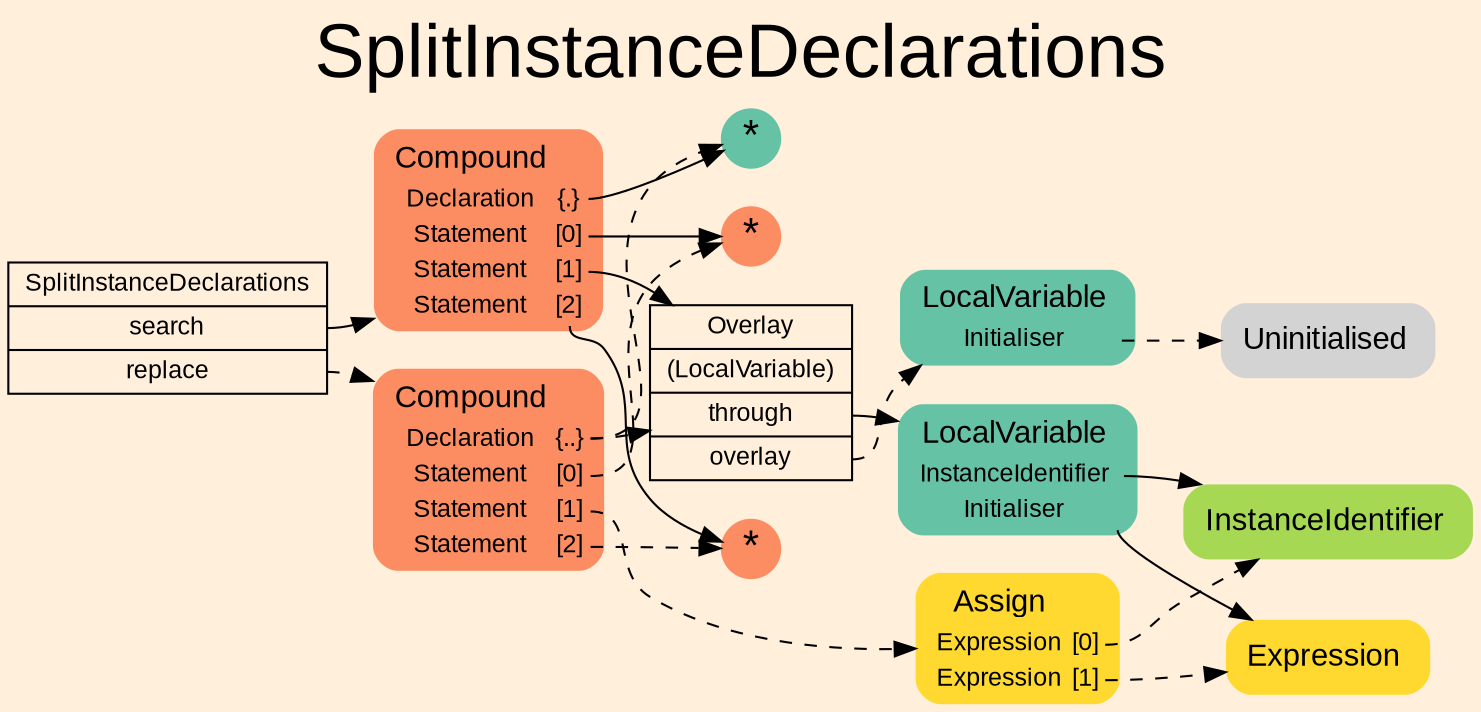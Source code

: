 digraph "SplitInstanceDeclarations" {
label = "SplitInstanceDeclarations"
labelloc = t
fontsize = "36"
graph [
    rankdir = "LR"
    ranksep = 0.3
    bgcolor = antiquewhite1
    color = black
    fontcolor = black
    fontname = "Arial"
];
node [
    fontname = "Arial"
];
edge [
    fontname = "Arial"
];

// -------------------- transformation figure --------------------
// -------- block CR#P29-0 ----------
"CR#P29-0" [
    shape = "record"
    fillcolor = antiquewhite1
    label = "<fixed> SplitInstanceDeclarations | <port0> search | <port1> replace"
    style = "filled"
    fontsize = "12"
    color = black
    fontcolor = black
];

"CR#P29-0":port0 -> "#B-2-460" [
    color = black
    fontcolor = black
];

"CR#P29-0":port1 -> "#B-2-468" [
    style="dashed"
    color = black
    fontcolor = black
];

// -------- block #B-2-460 ----------
"#B-2-460" [
    shape = "plaintext"
    fillcolor = "/set28/2"
    label = <<TABLE BORDER="0" CELLBORDER="0" CELLSPACING="0">
     <TR><TD><FONT POINT-SIZE="15.0">Compound</FONT></TD><TD></TD></TR>
     <TR><TD>Declaration</TD><TD PORT="port0">{.}</TD></TR>
     <TR><TD>Statement</TD><TD PORT="port1">[0]</TD></TR>
     <TR><TD>Statement</TD><TD PORT="port2">[1]</TD></TR>
     <TR><TD>Statement</TD><TD PORT="port3">[2]</TD></TR>
    </TABLE>>
    style = "rounded,filled"
    fontsize = "12"
];

"#B-2-460":port0 -> "#B-2-465" [
    color = black
    fontcolor = black
];

"#B-2-460":port1 -> "#B-2-466" [
    color = black
    fontcolor = black
];

"#B-2-460":port2 -> "#B-2-462" [
    color = black
    fontcolor = black
];

"#B-2-460":port3 -> "#B-2-467" [
    color = black
    fontcolor = black
];

// -------- block #B-2-465 ----------
"#B-2-465" [
    shape = "circle"
    fillcolor = "/set28/1"
    label = <*>
    style = "filled"
    fontsize = "20"
    penwidth = 0.0
    fixedsize = true
    width = 0.4
    height = 0.4
];

// -------- block #B-2-466 ----------
"#B-2-466" [
    shape = "circle"
    fillcolor = "/set28/2"
    label = <*>
    style = "filled"
    fontsize = "20"
    penwidth = 0.0
    fixedsize = true
    width = 0.4
    height = 0.4
];

// -------- block #B-2-462 ----------
"#B-2-462" [
    shape = "record"
    fillcolor = antiquewhite1
    label = "<fixed> Overlay | <port0> (LocalVariable) | <port1> through | <port2> overlay"
    style = "filled"
    fontsize = "12"
    color = black
    fontcolor = black
];

"#B-2-462":port1 -> "#B-2-461" [
    color = black
    fontcolor = black
];

"#B-2-462":port2 -> "#B-2-469" [
    style="dashed"
    color = black
    fontcolor = black
];

// -------- block #B-2-461 ----------
"#B-2-461" [
    shape = "plaintext"
    fillcolor = "/set28/1"
    label = <<TABLE BORDER="0" CELLBORDER="0" CELLSPACING="0">
     <TR><TD><FONT POINT-SIZE="15.0">LocalVariable</FONT></TD><TD></TD></TR>
     <TR><TD>InstanceIdentifier</TD><TD PORT="port0"></TD></TR>
     <TR><TD>Initialiser</TD><TD PORT="port1"></TD></TR>
    </TABLE>>
    style = "rounded,filled"
    fontsize = "12"
];

"#B-2-461":port0 -> "#B-2-463" [
    color = black
    fontcolor = black
];

"#B-2-461":port1 -> "#B-2-464" [
    color = black
    fontcolor = black
];

// -------- block #B-2-463 ----------
"#B-2-463" [
    shape = "plaintext"
    fillcolor = "/set28/5"
    label = <<TABLE BORDER="0" CELLBORDER="0" CELLSPACING="0">
     <TR><TD><FONT POINT-SIZE="15.0">InstanceIdentifier</FONT></TD><TD></TD></TR>
    </TABLE>>
    style = "rounded,filled"
    fontsize = "12"
];

// -------- block #B-2-464 ----------
"#B-2-464" [
    shape = "plaintext"
    fillcolor = "/set28/6"
    label = <<TABLE BORDER="0" CELLBORDER="0" CELLSPACING="0">
     <TR><TD><FONT POINT-SIZE="15.0">Expression</FONT></TD><TD></TD></TR>
    </TABLE>>
    style = "rounded,filled"
    fontsize = "12"
];

// -------- block #B-2-469 ----------
"#B-2-469" [
    shape = "plaintext"
    fillcolor = "/set28/1"
    label = <<TABLE BORDER="0" CELLBORDER="0" CELLSPACING="0">
     <TR><TD><FONT POINT-SIZE="15.0">LocalVariable</FONT></TD><TD></TD></TR>
     <TR><TD>Initialiser</TD><TD PORT="port0"></TD></TR>
    </TABLE>>
    style = "rounded,filled"
    fontsize = "12"
];

"#B-2-469":port0 -> "#B-2-470" [
    style="dashed"
    color = black
    fontcolor = black
];

// -------- block #B-2-470 ----------
"#B-2-470" [
    shape = "plaintext"
    label = <<TABLE BORDER="0" CELLBORDER="0" CELLSPACING="0">
     <TR><TD><FONT POINT-SIZE="15.0">Uninitialised</FONT></TD><TD></TD></TR>
    </TABLE>>
    style = "rounded,filled"
    fontsize = "12"
];

// -------- block #B-2-467 ----------
"#B-2-467" [
    shape = "circle"
    fillcolor = "/set28/2"
    label = <*>
    style = "filled"
    fontsize = "20"
    penwidth = 0.0
    fixedsize = true
    width = 0.4
    height = 0.4
];

// -------- block #B-2-468 ----------
"#B-2-468" [
    shape = "plaintext"
    fillcolor = "/set28/2"
    label = <<TABLE BORDER="0" CELLBORDER="0" CELLSPACING="0">
     <TR><TD><FONT POINT-SIZE="15.0">Compound</FONT></TD><TD></TD></TR>
     <TR><TD>Declaration</TD><TD PORT="port0">{..}</TD></TR>
     <TR><TD>Statement</TD><TD PORT="port1">[0]</TD></TR>
     <TR><TD>Statement</TD><TD PORT="port2">[1]</TD></TR>
     <TR><TD>Statement</TD><TD PORT="port3">[2]</TD></TR>
    </TABLE>>
    style = "rounded,filled"
    fontsize = "12"
];

"#B-2-468":port0 -> "#B-2-462" [
    style="dashed"
    color = black
    fontcolor = black
];

"#B-2-468":port0 -> "#B-2-465" [
    style="dashed"
    color = black
    fontcolor = black
];

"#B-2-468":port1 -> "#B-2-466" [
    style="dashed"
    color = black
    fontcolor = black
];

"#B-2-468":port2 -> "#B-2-471" [
    style="dashed"
    color = black
    fontcolor = black
];

"#B-2-468":port3 -> "#B-2-467" [
    style="dashed"
    color = black
    fontcolor = black
];

// -------- block #B-2-471 ----------
"#B-2-471" [
    shape = "plaintext"
    fillcolor = "/set28/6"
    label = <<TABLE BORDER="0" CELLBORDER="0" CELLSPACING="0">
     <TR><TD><FONT POINT-SIZE="15.0">Assign</FONT></TD><TD></TD></TR>
     <TR><TD>Expression</TD><TD PORT="port0">[0]</TD></TR>
     <TR><TD>Expression</TD><TD PORT="port1">[1]</TD></TR>
    </TABLE>>
    style = "rounded,filled"
    fontsize = "12"
];

"#B-2-471":port0 -> "#B-2-463" [
    style="dashed"
    color = black
    fontcolor = black
];

"#B-2-471":port1 -> "#B-2-464" [
    style="dashed"
    color = black
    fontcolor = black
];


}

